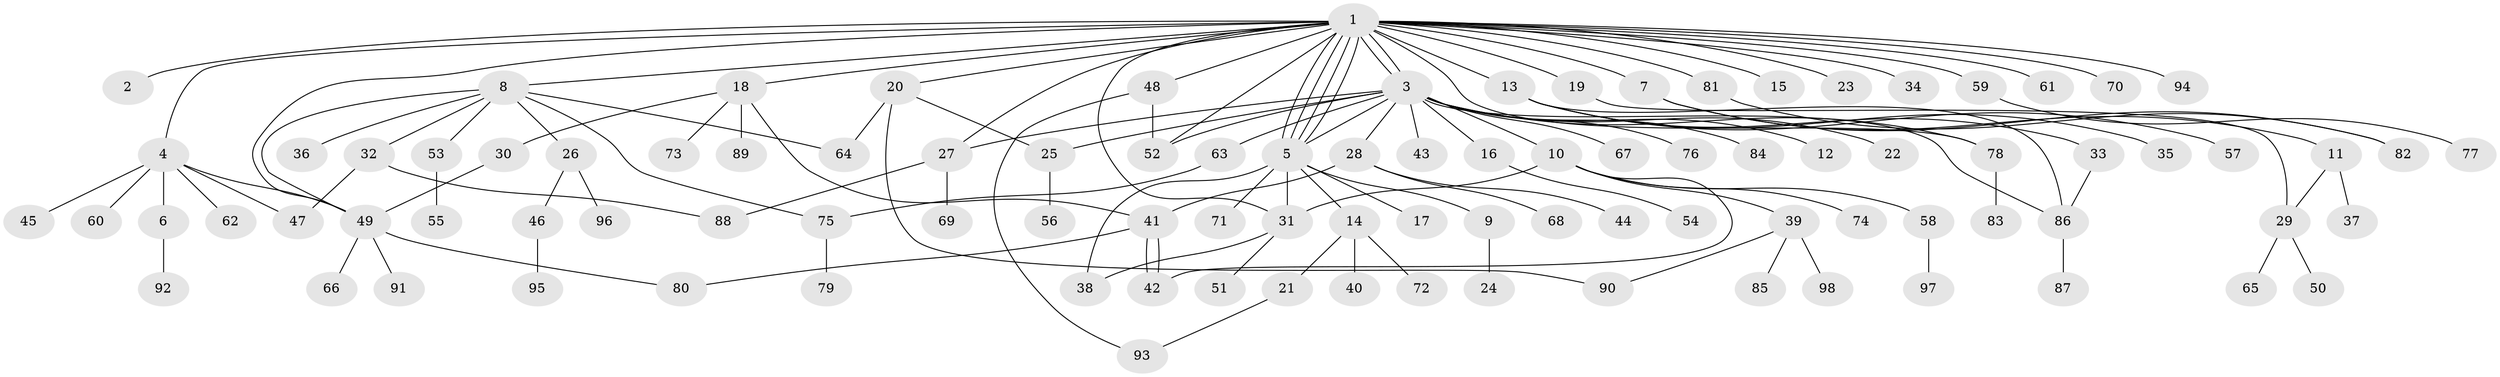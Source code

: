 // coarse degree distribution, {26: 0.013888888888888888, 1: 0.5416666666666666, 18: 0.013888888888888888, 7: 0.013888888888888888, 10: 0.013888888888888888, 3: 0.16666666666666666, 12: 0.013888888888888888, 6: 0.013888888888888888, 2: 0.1527777777777778, 4: 0.027777777777777776, 5: 0.027777777777777776}
// Generated by graph-tools (version 1.1) at 2025/23/03/03/25 07:23:53]
// undirected, 98 vertices, 127 edges
graph export_dot {
graph [start="1"]
  node [color=gray90,style=filled];
  1;
  2;
  3;
  4;
  5;
  6;
  7;
  8;
  9;
  10;
  11;
  12;
  13;
  14;
  15;
  16;
  17;
  18;
  19;
  20;
  21;
  22;
  23;
  24;
  25;
  26;
  27;
  28;
  29;
  30;
  31;
  32;
  33;
  34;
  35;
  36;
  37;
  38;
  39;
  40;
  41;
  42;
  43;
  44;
  45;
  46;
  47;
  48;
  49;
  50;
  51;
  52;
  53;
  54;
  55;
  56;
  57;
  58;
  59;
  60;
  61;
  62;
  63;
  64;
  65;
  66;
  67;
  68;
  69;
  70;
  71;
  72;
  73;
  74;
  75;
  76;
  77;
  78;
  79;
  80;
  81;
  82;
  83;
  84;
  85;
  86;
  87;
  88;
  89;
  90;
  91;
  92;
  93;
  94;
  95;
  96;
  97;
  98;
  1 -- 2;
  1 -- 3;
  1 -- 3;
  1 -- 4;
  1 -- 5;
  1 -- 5;
  1 -- 5;
  1 -- 5;
  1 -- 7;
  1 -- 8;
  1 -- 13;
  1 -- 15;
  1 -- 18;
  1 -- 19;
  1 -- 20;
  1 -- 23;
  1 -- 27;
  1 -- 31;
  1 -- 34;
  1 -- 48;
  1 -- 49;
  1 -- 52;
  1 -- 59;
  1 -- 61;
  1 -- 70;
  1 -- 78;
  1 -- 81;
  1 -- 94;
  3 -- 5;
  3 -- 10;
  3 -- 12;
  3 -- 16;
  3 -- 22;
  3 -- 25;
  3 -- 27;
  3 -- 28;
  3 -- 43;
  3 -- 52;
  3 -- 63;
  3 -- 67;
  3 -- 76;
  3 -- 78;
  3 -- 84;
  3 -- 86;
  4 -- 6;
  4 -- 45;
  4 -- 47;
  4 -- 49;
  4 -- 60;
  4 -- 62;
  5 -- 9;
  5 -- 14;
  5 -- 17;
  5 -- 31;
  5 -- 38;
  5 -- 71;
  6 -- 92;
  7 -- 11;
  7 -- 82;
  8 -- 26;
  8 -- 32;
  8 -- 36;
  8 -- 49;
  8 -- 53;
  8 -- 64;
  8 -- 75;
  9 -- 24;
  10 -- 31;
  10 -- 39;
  10 -- 42;
  10 -- 58;
  10 -- 74;
  11 -- 29;
  11 -- 37;
  13 -- 33;
  13 -- 35;
  13 -- 57;
  13 -- 86;
  14 -- 21;
  14 -- 40;
  14 -- 72;
  16 -- 54;
  18 -- 30;
  18 -- 41;
  18 -- 73;
  18 -- 89;
  19 -- 29;
  20 -- 25;
  20 -- 64;
  20 -- 90;
  21 -- 93;
  25 -- 56;
  26 -- 46;
  26 -- 96;
  27 -- 69;
  27 -- 88;
  28 -- 41;
  28 -- 44;
  28 -- 68;
  29 -- 50;
  29 -- 65;
  30 -- 49;
  31 -- 38;
  31 -- 51;
  32 -- 47;
  32 -- 88;
  33 -- 86;
  39 -- 85;
  39 -- 90;
  39 -- 98;
  41 -- 42;
  41 -- 42;
  41 -- 80;
  46 -- 95;
  48 -- 52;
  48 -- 93;
  49 -- 66;
  49 -- 80;
  49 -- 91;
  53 -- 55;
  58 -- 97;
  59 -- 77;
  63 -- 75;
  75 -- 79;
  78 -- 83;
  81 -- 82;
  86 -- 87;
}
